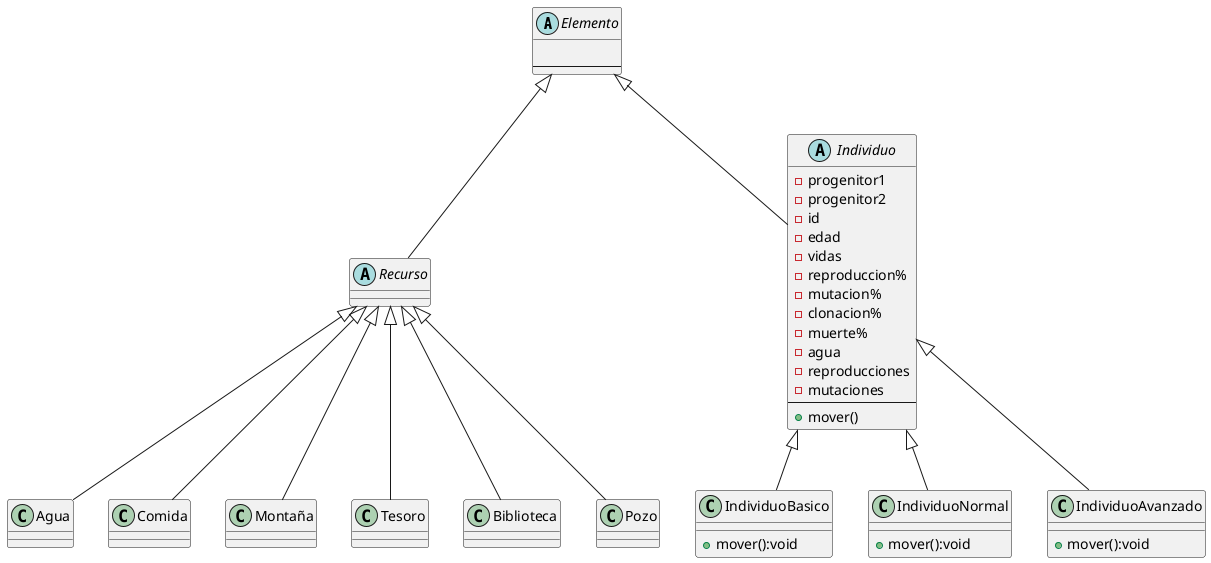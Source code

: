 @startuml
'https://plantuml.com/sequence-diagram
abstract class Elemento {

----
}

abstract class Recurso extends Elemento {
}
abstract class Individuo extends Elemento{
-progenitor1
-progenitor2
-id
-edad
-vidas
-reproduccion%
-mutacion%
-clonacion%
-muerte%
-agua
-reproducciones
-mutaciones
----
+mover()
}
class IndividuoBasico extends Individuo{
+mover():void
}

class IndividuoNormal extends Individuo{
+mover():void
}

class IndividuoAvanzado extends Individuo{
+mover():void
}
class Agua extends Recurso {
}
class Comida extends Recurso {
}
class Montaña extends Recurso {
}
class Tesoro extends Recurso {
}
class Biblioteca extends Recurso {
}
class Pozo extends Recurso {
}

@enduml